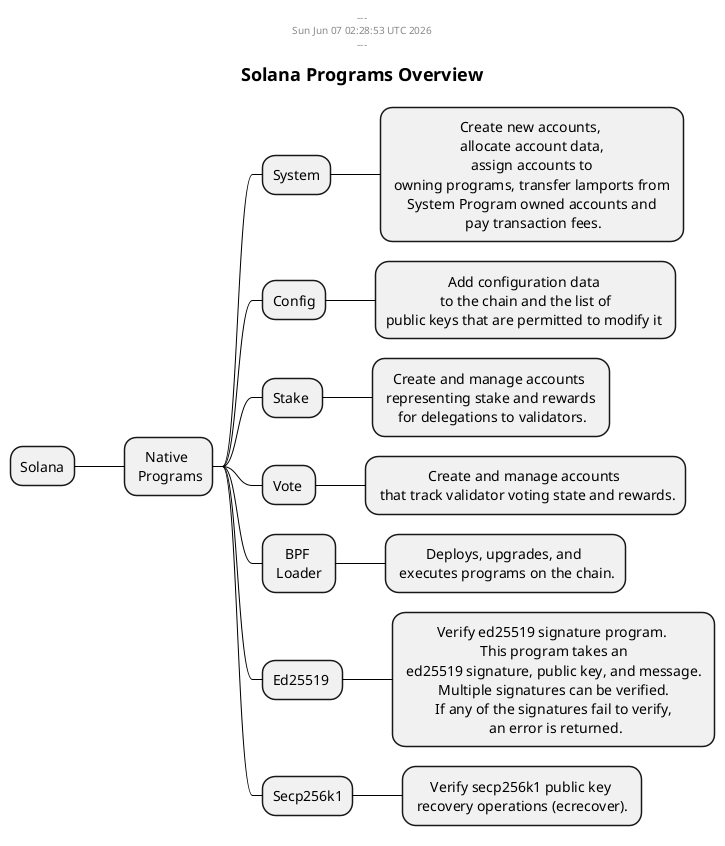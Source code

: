 @startmindmap

/' 
This is based off this article 
https://solana.com/news/getting-started-with-solana-development
This generates the stuff mentioned in the above link
'/


'scale 2 

' Styling

skinparam {
    DefaultTextAlignment Center
    DefaultFontName Arial
    ArrowColor Black
}



header 
---
%date()
---
end header 

title 
= Solana Programs Overview 
end title 




+ Solana

++ Native \n Programs
+++ System
++++ Create new accounts, \n allocate account data, \n assign accounts to \n owning programs, transfer lamports from \n System Program owned accounts and \n pay transaction fees.
+++ Config
++++ Add configuration data \n to the chain and the list of \npublic keys that are permitted to modify it 
+++ Stake 
++++ Create and manage accounts \n representing stake and rewards \n for delegations to validators.
+++ Vote 
++++ Create and manage accounts \n that track validator voting state and rewards.
+++ BPF \n Loader 
++++ Deploys, upgrades, and \n executes programs on the chain.
+++ Ed25519 
++++ Verify ed25519 signature program. \n This program takes an \n ed25519 signature, public key, and message. \n Multiple signatures can be verified. \n If any of the signatures fail to verify, \n an error is returned.
+++ Secp256k1
++++ Verify secp256k1 public key \n recovery operations (ecrecover). 




@endmindmap
